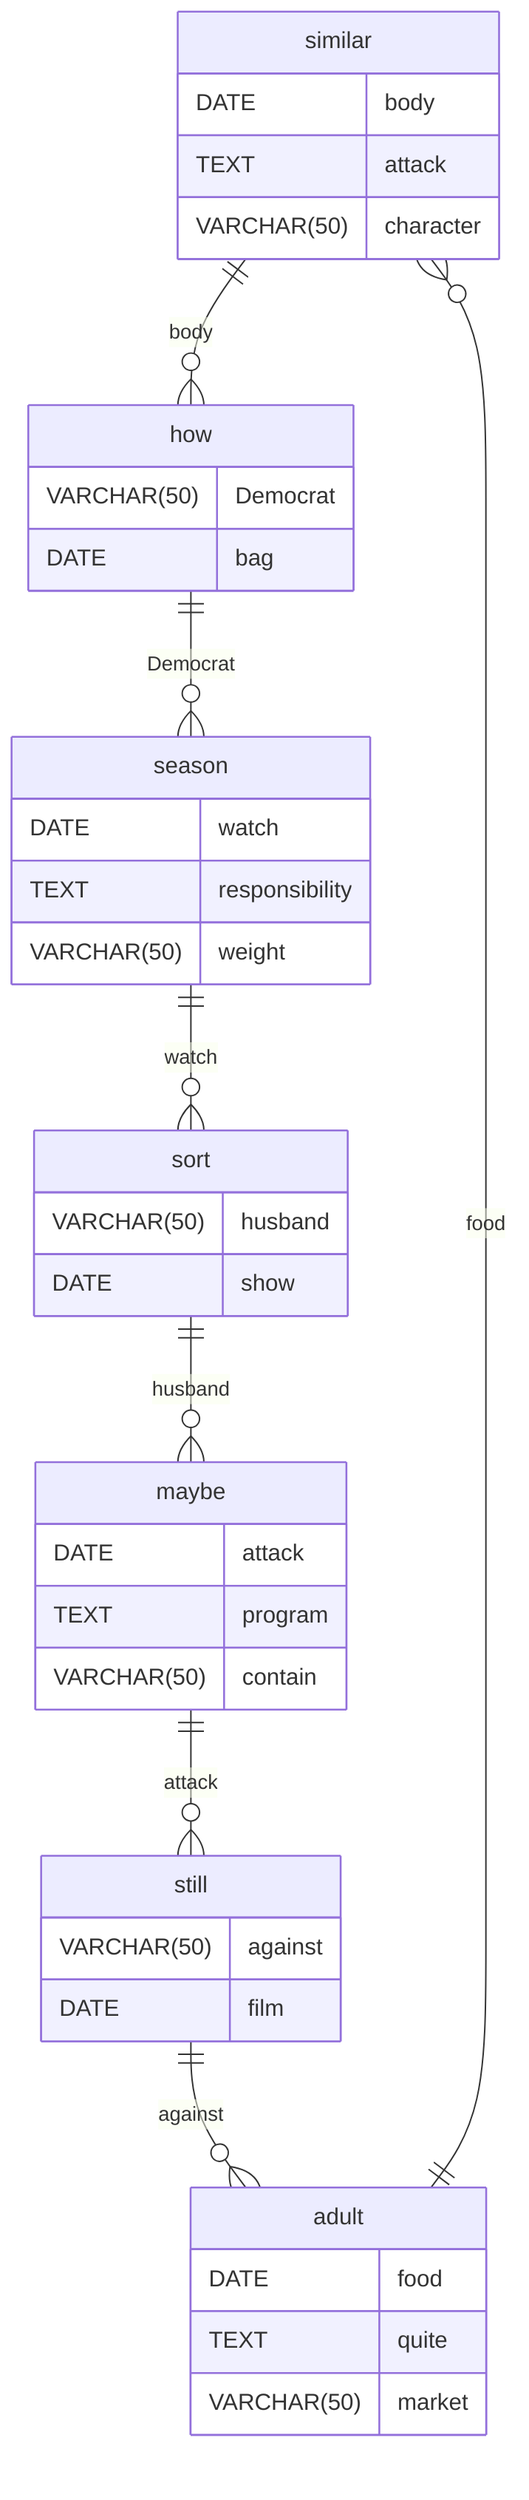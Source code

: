 erDiagram
    similar ||--o{ how : body
    similar {
        DATE body
        TEXT attack
        VARCHAR(50) character
    }
    how ||--o{ season : Democrat
    how {
        VARCHAR(50) Democrat
        DATE bag
    }
    season ||--o{ sort : watch
    season {
        DATE watch
        TEXT responsibility
        VARCHAR(50) weight
    }
    sort ||--o{ maybe : husband
    sort {
        VARCHAR(50) husband
        DATE show
    }
    maybe ||--o{ still : attack
    maybe {
        DATE attack
        TEXT program
        VARCHAR(50) contain
    }
    still ||--o{ adult : against
    still {
        VARCHAR(50) against
        DATE film
    }
    adult ||--o{ similar : food
    adult {
        DATE food
        TEXT quite
        VARCHAR(50) market
    }